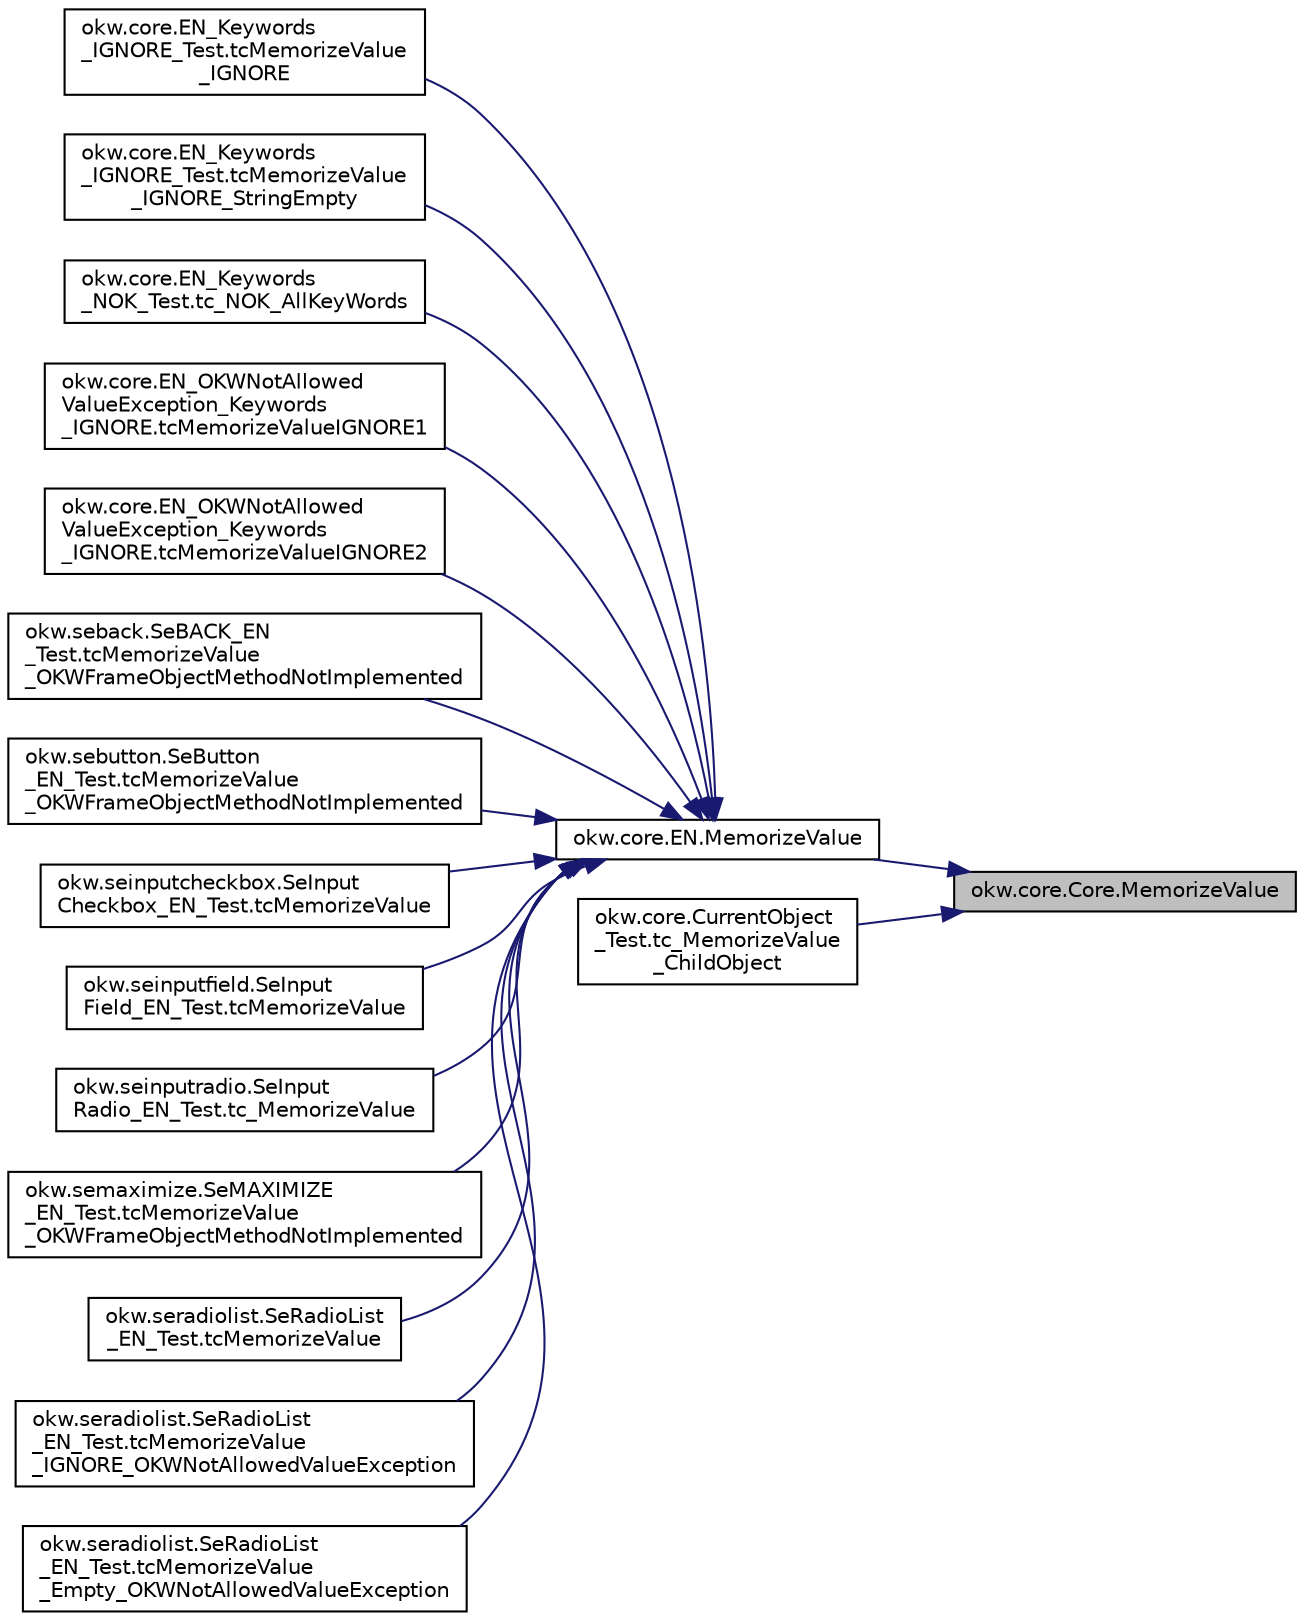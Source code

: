 digraph "okw.core.Core.MemorizeValue"
{
 // INTERACTIVE_SVG=YES
 // LATEX_PDF_SIZE
  edge [fontname="Helvetica",fontsize="10",labelfontname="Helvetica",labelfontsize="10"];
  node [fontname="Helvetica",fontsize="10",shape=record];
  rankdir="RL";
  Node1389 [label="okw.core.Core.MemorizeValue",height=0.2,width=0.4,color="black", fillcolor="grey75", style="filled", fontcolor="black",tooltip="Merkt sich den Standartwert eines Objekts."];
  Node1389 -> Node1390 [dir="back",color="midnightblue",fontsize="10",style="solid",fontname="Helvetica"];
  Node1390 [label="okw.core.EN.MemorizeValue",height=0.2,width=0.4,color="black", fillcolor="white", style="filled",URL="$classokw_1_1core_1_1_e_n.html#a443ae129e7d12b082d0555c597d1425d",tooltip="Merkt sich den Standartwert eines Objekts."];
  Node1390 -> Node1391 [dir="back",color="midnightblue",fontsize="10",style="solid",fontname="Helvetica"];
  Node1391 [label="okw.core.EN_Keywords\l_IGNORE_Test.tcMemorizeValue\l_IGNORE",height=0.2,width=0.4,color="black", fillcolor="white", style="filled",URL="$classokw_1_1core_1_1_e_n___keywords___i_g_n_o_r_e___test.html#a0ecaae1954ab51f059839e291d0e40c1",tooltip=" "];
  Node1390 -> Node1392 [dir="back",color="midnightblue",fontsize="10",style="solid",fontname="Helvetica"];
  Node1392 [label="okw.core.EN_Keywords\l_IGNORE_Test.tcMemorizeValue\l_IGNORE_StringEmpty",height=0.2,width=0.4,color="black", fillcolor="white", style="filled",URL="$classokw_1_1core_1_1_e_n___keywords___i_g_n_o_r_e___test.html#a8fc7f45c0c1423c868e5a2699f556ae8",tooltip=" "];
  Node1390 -> Node1393 [dir="back",color="midnightblue",fontsize="10",style="solid",fontname="Helvetica"];
  Node1393 [label="okw.core.EN_Keywords\l_NOK_Test.tc_NOK_AllKeyWords",height=0.2,width=0.4,color="black", fillcolor="white", style="filled",URL="$classokw_1_1core_1_1_e_n___keywords___n_o_k___test.html#a81a960a2341dfb0e27da7871291c84dc",tooltip="Prüft methoden aufruf für einen einfachen Click."];
  Node1390 -> Node1394 [dir="back",color="midnightblue",fontsize="10",style="solid",fontname="Helvetica"];
  Node1394 [label="okw.core.EN_OKWNotAllowed\lValueException_Keywords\l_IGNORE.tcMemorizeValueIGNORE1",height=0.2,width=0.4,color="black", fillcolor="white", style="filled",URL="$classokw_1_1core_1_1_e_n___o_k_w_not_allowed_value_exception___keywords___i_g_n_o_r_e.html#a0043a5deb5356d4eb60fd46789aa30bd",tooltip="Prüft ob \"${IGNORE} \" die Ausnahme okw.exceptions.OKWNotAllowedValueException auslöst."];
  Node1390 -> Node1395 [dir="back",color="midnightblue",fontsize="10",style="solid",fontname="Helvetica"];
  Node1395 [label="okw.core.EN_OKWNotAllowed\lValueException_Keywords\l_IGNORE.tcMemorizeValueIGNORE2",height=0.2,width=0.4,color="black", fillcolor="white", style="filled",URL="$classokw_1_1core_1_1_e_n___o_k_w_not_allowed_value_exception___keywords___i_g_n_o_r_e.html#ad0878ffab3cd6aa41af4c5f616e58473",tooltip="Prüft ob \"\"${IGNORE}${TCN}\" die Ausnahme okw.exceptions.OKWNotAllowedValueException auslöst."];
  Node1390 -> Node1396 [dir="back",color="midnightblue",fontsize="10",style="solid",fontname="Helvetica"];
  Node1396 [label="okw.seback.SeBACK_EN\l_Test.tcMemorizeValue\l_OKWFrameObjectMethodNotImplemented",height=0.2,width=0.4,color="black", fillcolor="white", style="filled",URL="$classokw_1_1seback_1_1_se_b_a_c_k___e_n___test.html#a300dd20ae083c59704b2e1fcc19c2e77",tooltip="Teste das Schlüsselwort MemorizeValue( FN, MemKey ) eines SeBACK."];
  Node1390 -> Node1397 [dir="back",color="midnightblue",fontsize="10",style="solid",fontname="Helvetica"];
  Node1397 [label="okw.sebutton.SeButton\l_EN_Test.tcMemorizeValue\l_OKWFrameObjectMethodNotImplemented",height=0.2,width=0.4,color="black", fillcolor="white", style="filled",URL="$classokw_1_1sebutton_1_1_se_button___e_n___test.html#a0d78b201473773b645cba9916378dd3d",tooltip="Test des Schlüsselwortes MemorizeValue für den GUI-Adapter SeButton."];
  Node1390 -> Node1398 [dir="back",color="midnightblue",fontsize="10",style="solid",fontname="Helvetica"];
  Node1398 [label="okw.seinputcheckbox.SeInput\lCheckbox_EN_Test.tcMemorizeValue",height=0.2,width=0.4,color="black", fillcolor="white", style="filled",URL="$classokw_1_1seinputcheckbox_1_1_se_input_checkbox___e_n___test.html#ac05ad1740b70b3cfc09ea708aef72312",tooltip="Speichert ob ein vorhandenes objekt existiert."];
  Node1390 -> Node1399 [dir="back",color="midnightblue",fontsize="10",style="solid",fontname="Helvetica"];
  Node1399 [label="okw.seinputfield.SeInput\lField_EN_Test.tcMemorizeValue",height=0.2,width=0.4,color="black", fillcolor="white", style="filled",URL="$classokw_1_1seinputfield_1_1_se_input_field___e_n___test.html#a2c23fa52aa91d056c0edd6e324dc9351",tooltip="Teste das Schlüsselwort MemorizeValue( FN, MemKey ) eines SeInputText Prüfen."];
  Node1390 -> Node1400 [dir="back",color="midnightblue",fontsize="10",style="solid",fontname="Helvetica"];
  Node1400 [label="okw.seinputradio.SeInput\lRadio_EN_Test.tc_MemorizeValue",height=0.2,width=0.4,color="black", fillcolor="white", style="filled",URL="$classokw_1_1seinputradio_1_1_se_input_radio___e_n___test.html#a659762bfdb494ada6eac3e5449f9a381",tooltip="Test des Schlüsselwortes MemorizeValue für den GUI-Adapter SeInputRadio."];
  Node1390 -> Node1401 [dir="back",color="midnightblue",fontsize="10",style="solid",fontname="Helvetica"];
  Node1401 [label="okw.semaximize.SeMAXIMIZE\l_EN_Test.tcMemorizeValue\l_OKWFrameObjectMethodNotImplemented",height=0.2,width=0.4,color="black", fillcolor="white", style="filled",URL="$classokw_1_1semaximize_1_1_se_m_a_x_i_m_i_z_e___e_n___test.html#a6bde15696581b9513ec9e850a4d24f13",tooltip="Teste das Schlüsselwort MemorizeValue( FN, MemKey ) eines SeMAXIMIZE."];
  Node1390 -> Node1402 [dir="back",color="midnightblue",fontsize="10",style="solid",fontname="Helvetica"];
  Node1402 [label="okw.seradiolist.SeRadioList\l_EN_Test.tcMemorizeValue",height=0.2,width=0.4,color="black", fillcolor="white", style="filled",URL="$classokw_1_1seradiolist_1_1_se_radio_list___e_n___test.html#aa0a75e0060c6b0f776b102dd8982e467",tooltip="Prüft die Methode SeRadioList.MemorizeValue."];
  Node1390 -> Node1403 [dir="back",color="midnightblue",fontsize="10",style="solid",fontname="Helvetica"];
  Node1403 [label="okw.seradiolist.SeRadioList\l_EN_Test.tcMemorizeValue\l_IGNORE_OKWNotAllowedValueException",height=0.2,width=0.4,color="black", fillcolor="white", style="filled",URL="$classokw_1_1seradiolist_1_1_se_radio_list___e_n___test.html#a96cda100fff068c5a3270c9daca776a1",tooltip="Prüft die Methode SeRadioList.MemorizeValue."];
  Node1390 -> Node1404 [dir="back",color="midnightblue",fontsize="10",style="solid",fontname="Helvetica"];
  Node1404 [label="okw.seradiolist.SeRadioList\l_EN_Test.tcMemorizeValue\l_Empty_OKWNotAllowedValueException",height=0.2,width=0.4,color="black", fillcolor="white", style="filled",URL="$classokw_1_1seradiolist_1_1_se_radio_list___e_n___test.html#a3b7c484c804958ae47fbf5664b1e2da2",tooltip="Prüft die Methode SeRadioList.MemorizeValue."];
  Node1389 -> Node1405 [dir="back",color="midnightblue",fontsize="10",style="solid",fontname="Helvetica"];
  Node1405 [label="okw.core.CurrentObject\l_Test.tc_MemorizeValue\l_ChildObject",height=0.2,width=0.4,color="black", fillcolor="white", style="filled",URL="$classokw_1_1core_1_1_current_object___test.html#ab2f10d0f4cdbd65c3a77d5a65219a93b",tooltip="Testziel: Prüft den Aufruf der Methode MemorizeValue( FN, MemKey ) im ChildObject."];
}
